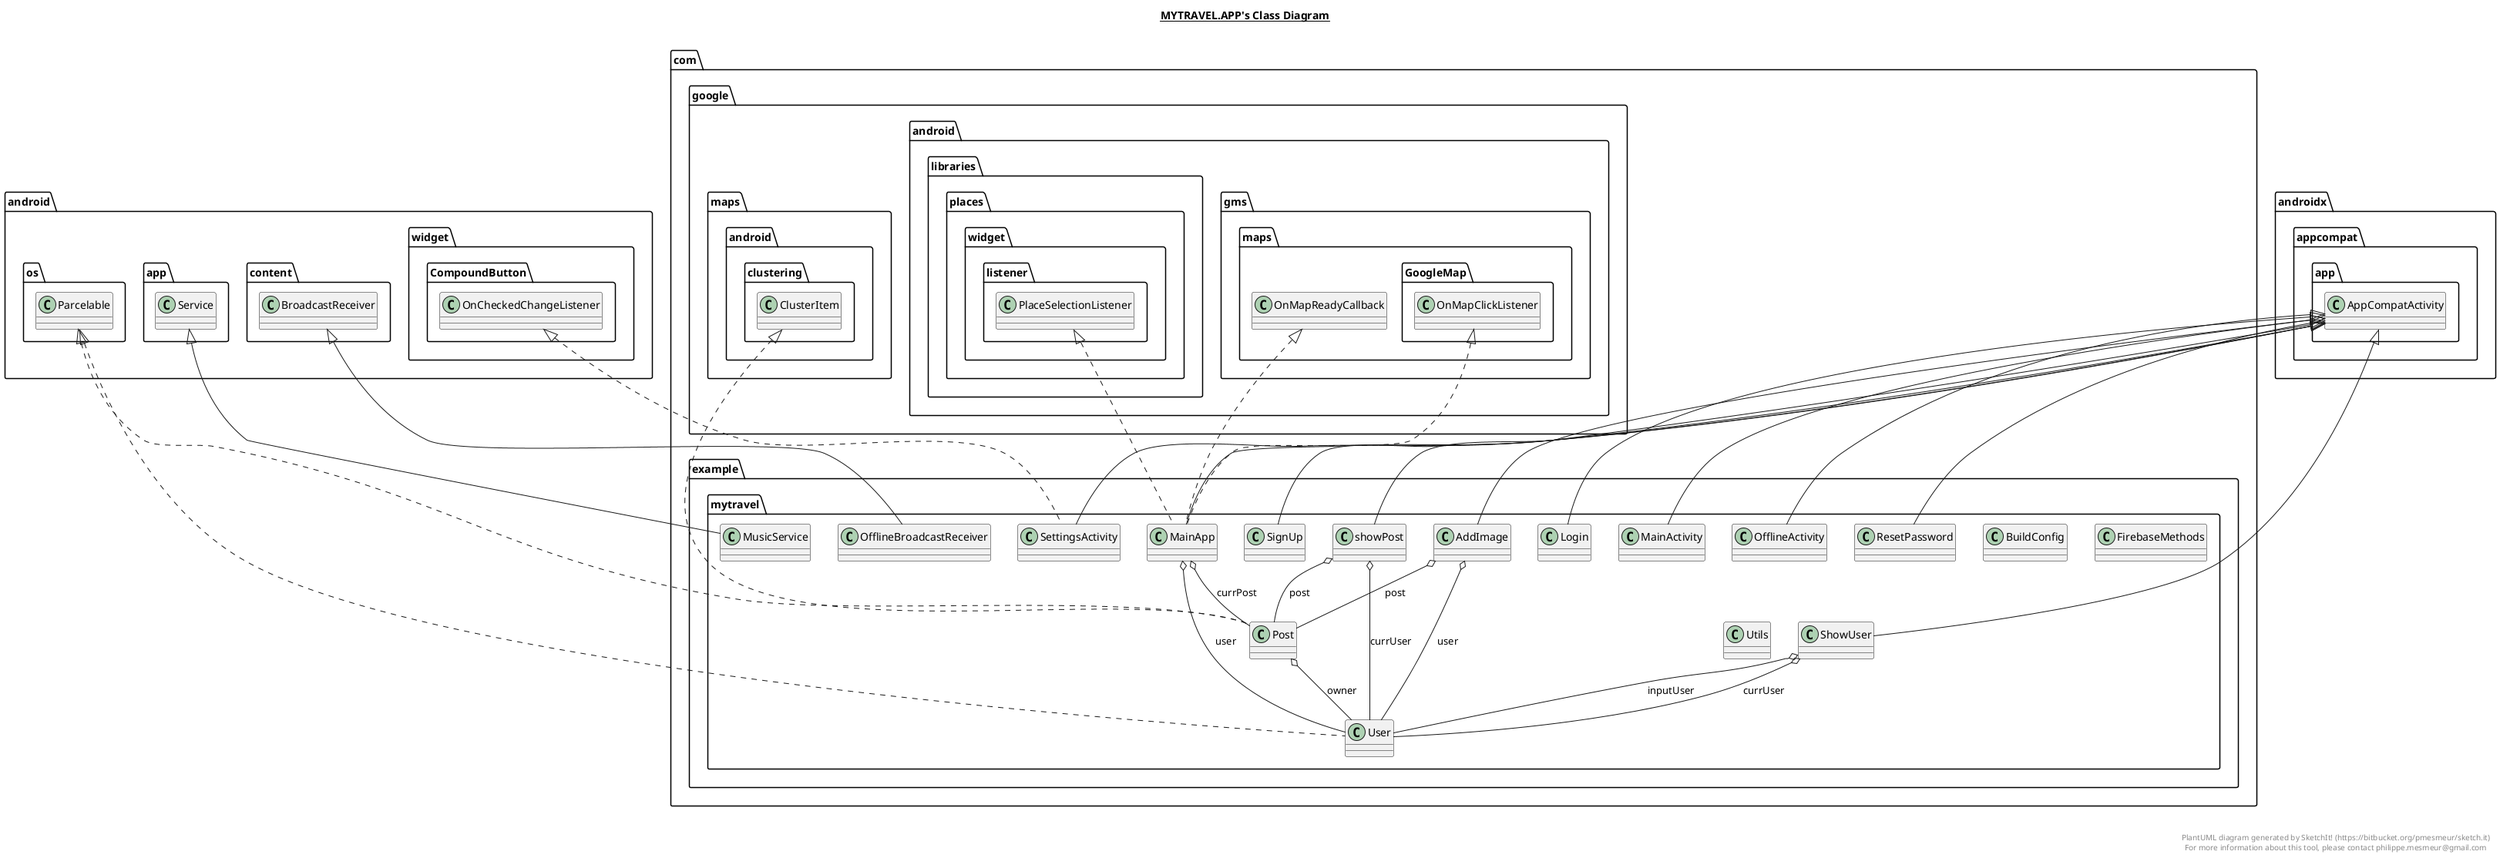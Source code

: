 @startuml

title __MYTRAVEL.APP's Class Diagram__\n

  namespace com.example.mytravel {
    class com.example.mytravel.AddImage {
    }
  }
  

  namespace com.example.mytravel {
    class com.example.mytravel.BuildConfig {
    }
  }
  

  namespace com.example.mytravel {
    class com.example.mytravel.FirebaseMethods {
    }
  }
  

  namespace com.example.mytravel {
    class com.example.mytravel.Login {
    }
  }
  

  namespace com.example.mytravel {
    class com.example.mytravel.MainActivity {
    }
  }
  

  namespace com.example.mytravel {
    class com.example.mytravel.MainApp {
    }
  }
  

  namespace com.example.mytravel {
    class com.example.mytravel.MusicService {
    }
  }
  

  namespace com.example.mytravel {
    class com.example.mytravel.OfflineActivity {
    }
  }
  

  namespace com.example.mytravel {
    class com.example.mytravel.OfflineBroadcastReceiver {
    }
  }
  

  namespace com.example.mytravel {
    class com.example.mytravel.Post {
    }
  }
  

  namespace com.example.mytravel {
    class com.example.mytravel.ResetPassword {
    }
  }
  

  namespace com.example.mytravel {
    class com.example.mytravel.SettingsActivity {
    }
  }
  

  namespace com.example.mytravel {
    class com.example.mytravel.ShowUser {
    }
  }
  

  namespace com.example.mytravel {
    class com.example.mytravel.SignUp {
    }
  }
  

  namespace com.example.mytravel {
    class com.example.mytravel.User {
    }
  }
  

  namespace com.example.mytravel {
    class com.example.mytravel.Utils {
    }
  }
  

  namespace com.example.mytravel {
    class com.example.mytravel.showPost {
    }
  }
  

  com.example.mytravel.AddImage -up-|> androidx.appcompat.app.AppCompatActivity
  com.example.mytravel.AddImage o-- com.example.mytravel.Post : post
  com.example.mytravel.AddImage o-- com.example.mytravel.User : user
  com.example.mytravel.Login -up-|> androidx.appcompat.app.AppCompatActivity
  com.example.mytravel.MainActivity -up-|> androidx.appcompat.app.AppCompatActivity
  com.example.mytravel.MainApp .up.|> com.google.android.gms.maps.GoogleMap.OnMapClickListener
  com.example.mytravel.MainApp .up.|> com.google.android.gms.maps.OnMapReadyCallback
  com.example.mytravel.MainApp .up.|> com.google.android.libraries.places.widget.listener.PlaceSelectionListener
  com.example.mytravel.MainApp -up-|> androidx.appcompat.app.AppCompatActivity
  com.example.mytravel.MainApp o-- com.example.mytravel.Post : currPost
  com.example.mytravel.MainApp o-- com.example.mytravel.User : user
  com.example.mytravel.MusicService -up-|> android.app.Service
  com.example.mytravel.OfflineActivity -up-|> androidx.appcompat.app.AppCompatActivity
  com.example.mytravel.OfflineBroadcastReceiver -up-|> android.content.BroadcastReceiver
  com.example.mytravel.Post .up.|> android.os.Parcelable
  com.example.mytravel.Post .up.|> com.google.maps.android.clustering.ClusterItem
  com.example.mytravel.Post o-- com.example.mytravel.User : owner
  com.example.mytravel.ResetPassword -up-|> androidx.appcompat.app.AppCompatActivity
  com.example.mytravel.SettingsActivity .up.|> android.widget.CompoundButton.OnCheckedChangeListener
  com.example.mytravel.SettingsActivity -up-|> androidx.appcompat.app.AppCompatActivity
  com.example.mytravel.ShowUser -up-|> androidx.appcompat.app.AppCompatActivity
  com.example.mytravel.ShowUser o-- com.example.mytravel.User : currUser
  com.example.mytravel.ShowUser o-- com.example.mytravel.User : inputUser
  com.example.mytravel.SignUp -up-|> androidx.appcompat.app.AppCompatActivity
  com.example.mytravel.User .up.|> android.os.Parcelable
  com.example.mytravel.showPost -up-|> androidx.appcompat.app.AppCompatActivity
  com.example.mytravel.showPost o-- com.example.mytravel.User : currUser
  com.example.mytravel.showPost o-- com.example.mytravel.Post : post


right footer


PlantUML diagram generated by SketchIt! (https://bitbucket.org/pmesmeur/sketch.it)
For more information about this tool, please contact philippe.mesmeur@gmail.com
endfooter

@enduml
